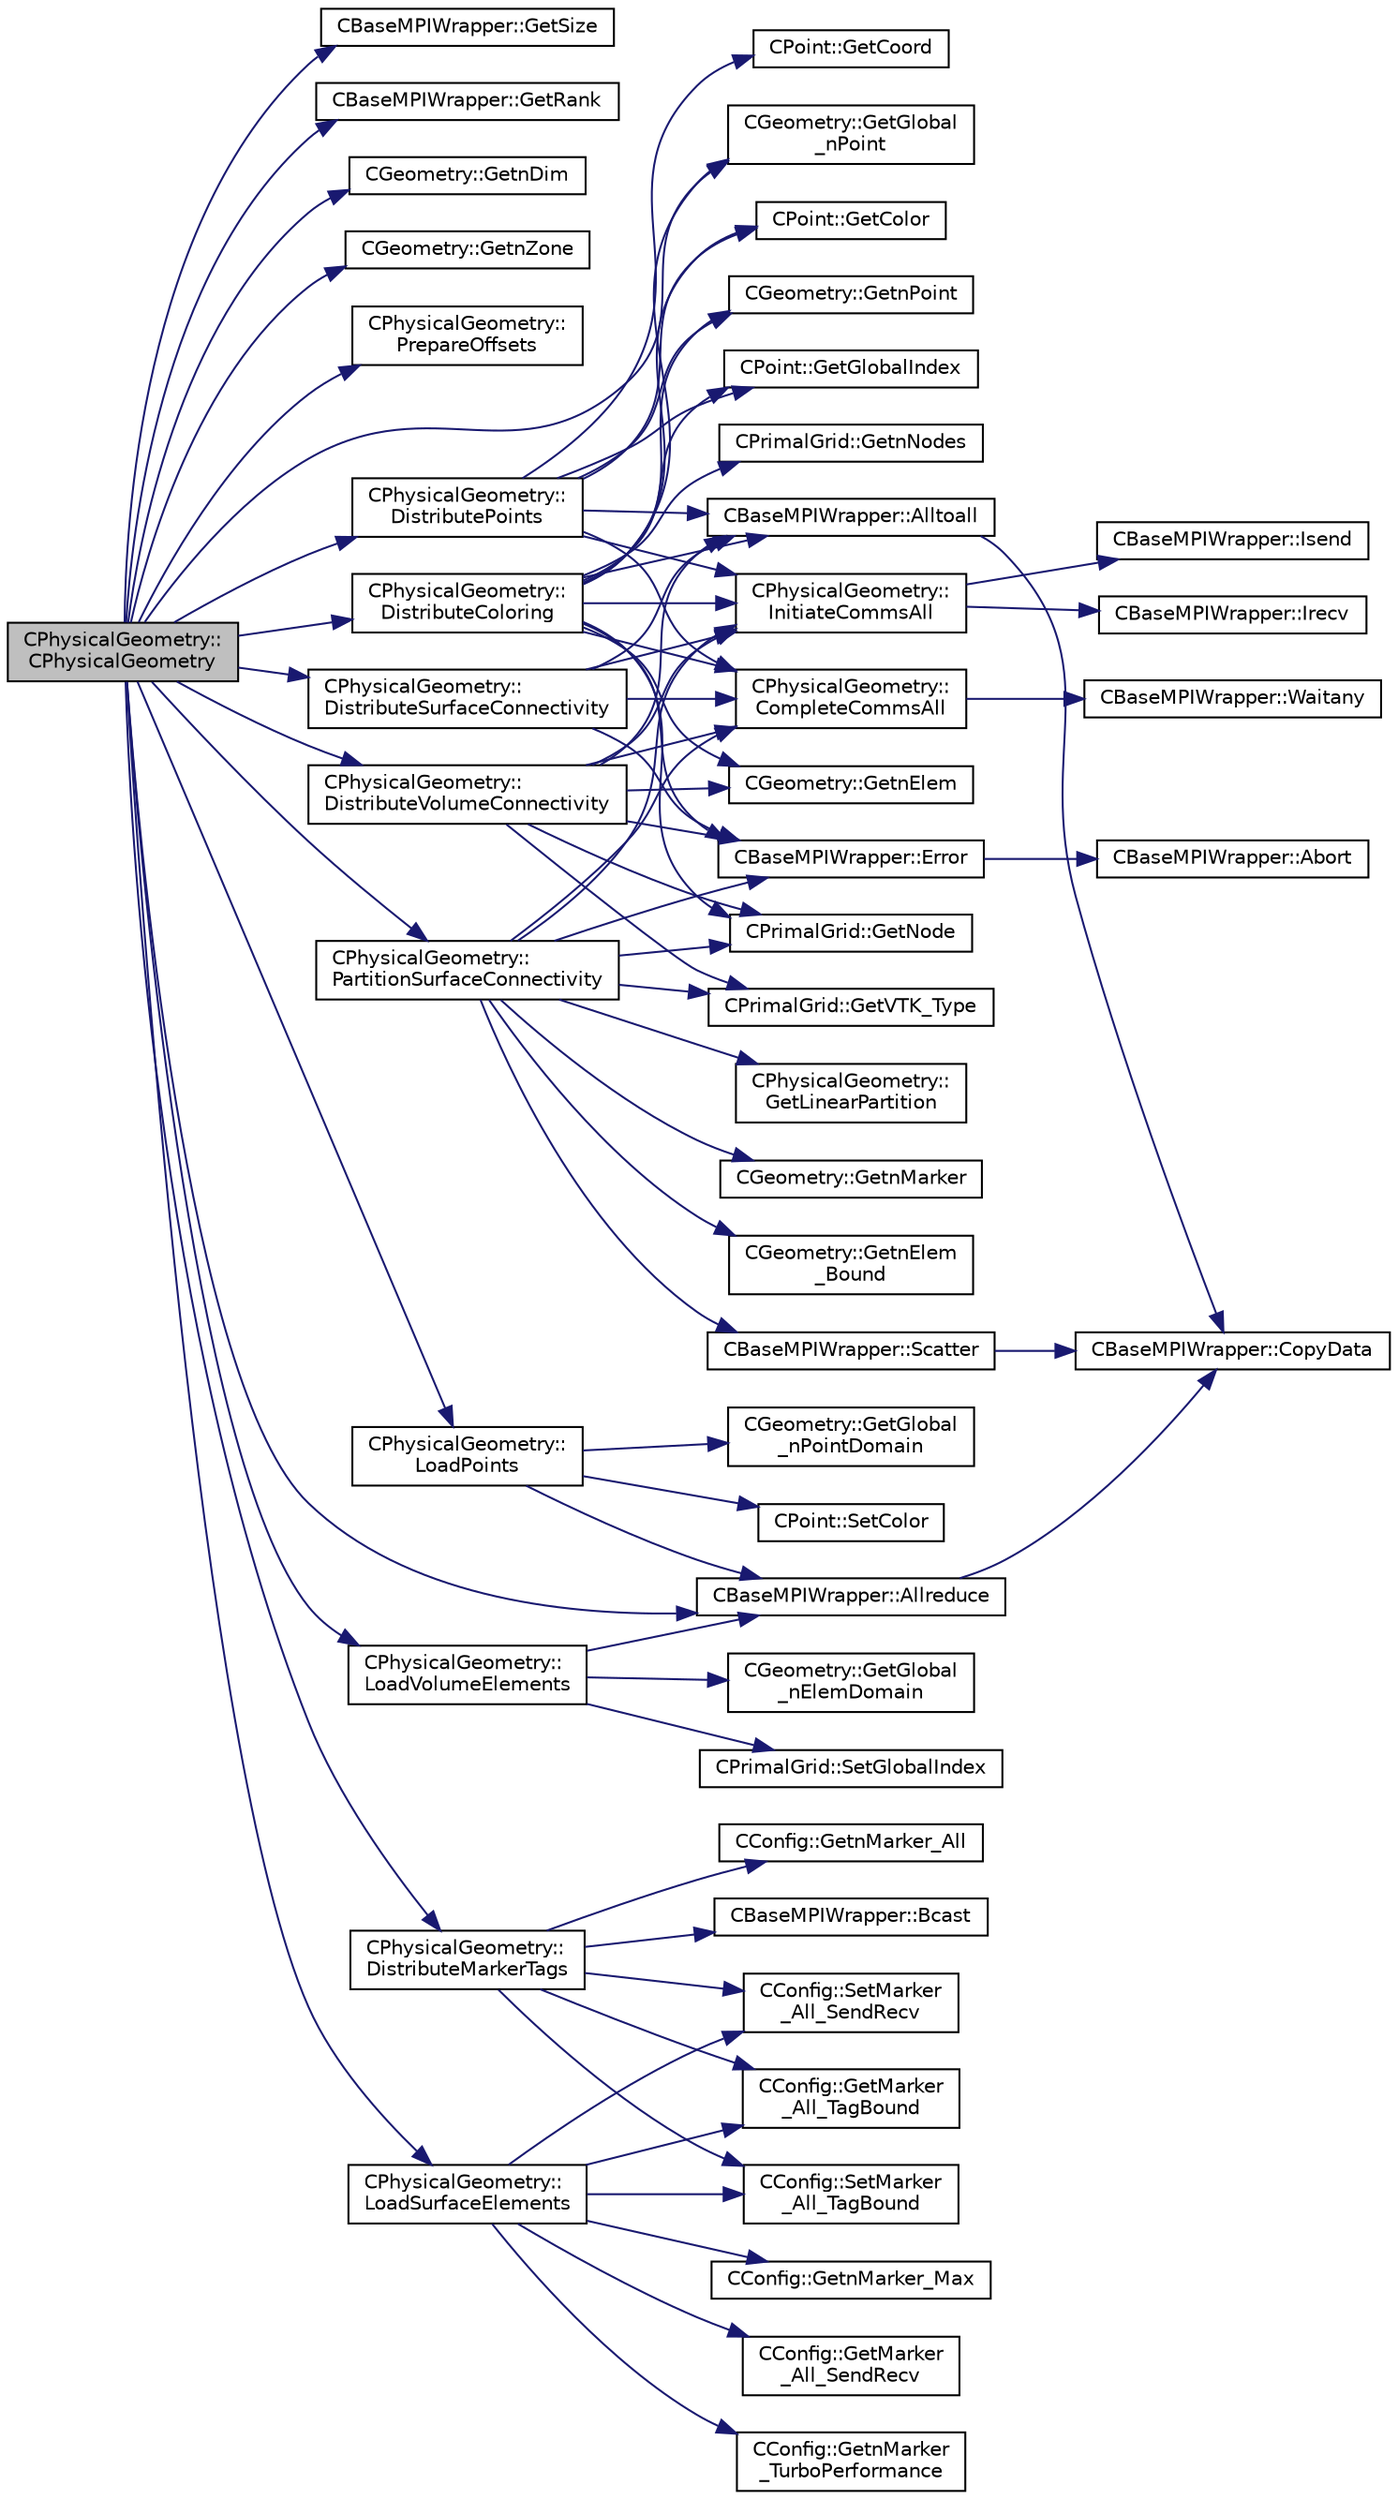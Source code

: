 digraph "CPhysicalGeometry::CPhysicalGeometry"
{
  edge [fontname="Helvetica",fontsize="10",labelfontname="Helvetica",labelfontsize="10"];
  node [fontname="Helvetica",fontsize="10",shape=record];
  rankdir="LR";
  Node97 [label="CPhysicalGeometry::\lCPhysicalGeometry",height=0.2,width=0.4,color="black", fillcolor="grey75", style="filled", fontcolor="black"];
  Node97 -> Node98 [color="midnightblue",fontsize="10",style="solid",fontname="Helvetica"];
  Node98 [label="CBaseMPIWrapper::GetSize",height=0.2,width=0.4,color="black", fillcolor="white", style="filled",URL="$class_c_base_m_p_i_wrapper.html#a1e80850252f6e4bfc8cd5275d6e3a615"];
  Node97 -> Node99 [color="midnightblue",fontsize="10",style="solid",fontname="Helvetica"];
  Node99 [label="CBaseMPIWrapper::GetRank",height=0.2,width=0.4,color="black", fillcolor="white", style="filled",URL="$class_c_base_m_p_i_wrapper.html#a801c6612161d6960c5cf25435f244101"];
  Node97 -> Node100 [color="midnightblue",fontsize="10",style="solid",fontname="Helvetica"];
  Node100 [label="CGeometry::GetnDim",height=0.2,width=0.4,color="black", fillcolor="white", style="filled",URL="$class_c_geometry.html#a2af01006c0c4f74ba089582f1a3587fe",tooltip="Get number of coordinates. "];
  Node97 -> Node101 [color="midnightblue",fontsize="10",style="solid",fontname="Helvetica"];
  Node101 [label="CGeometry::GetnZone",height=0.2,width=0.4,color="black", fillcolor="white", style="filled",URL="$class_c_geometry.html#a9c19673865bedc65b6f3a27ba7b81967",tooltip="Get number of zones. "];
  Node97 -> Node102 [color="midnightblue",fontsize="10",style="solid",fontname="Helvetica"];
  Node102 [label="CPhysicalGeometry::\lPrepareOffsets",height=0.2,width=0.4,color="black", fillcolor="white", style="filled",URL="$class_c_physical_geometry.html#a7b533d7040deb63e8d8498cb2867e84c",tooltip="Routine to compute the initial linear partitioning offset counts and store in persistent data structu..."];
  Node97 -> Node103 [color="midnightblue",fontsize="10",style="solid",fontname="Helvetica"];
  Node103 [label="CGeometry::GetGlobal\l_nPoint",height=0.2,width=0.4,color="black", fillcolor="white", style="filled",URL="$class_c_geometry.html#ab4e274c4bdfb54692d35393d2d312409",tooltip="A virtual member. "];
  Node97 -> Node104 [color="midnightblue",fontsize="10",style="solid",fontname="Helvetica"];
  Node104 [label="CPhysicalGeometry::\lDistributeColoring",height=0.2,width=0.4,color="black", fillcolor="white", style="filled",URL="$class_c_physical_geometry.html#a62179e920f6a9f5e5f9e687ca41c4a63",tooltip="Distributes the coloring from ParMETIS so that each rank has complete information about the local gri..."];
  Node104 -> Node103 [color="midnightblue",fontsize="10",style="solid",fontname="Helvetica"];
  Node104 -> Node105 [color="midnightblue",fontsize="10",style="solid",fontname="Helvetica"];
  Node105 [label="CGeometry::GetnElem",height=0.2,width=0.4,color="black", fillcolor="white", style="filled",URL="$class_c_geometry.html#a4ae48ec038df1f5ee7c1daadabea5e99",tooltip="Get number of elements. "];
  Node104 -> Node106 [color="midnightblue",fontsize="10",style="solid",fontname="Helvetica"];
  Node106 [label="CPrimalGrid::GetnNodes",height=0.2,width=0.4,color="black", fillcolor="white", style="filled",URL="$class_c_primal_grid.html#a0efbf2f8391d5177d92bd850016a3783",tooltip="A pure virtual member. "];
  Node104 -> Node107 [color="midnightblue",fontsize="10",style="solid",fontname="Helvetica"];
  Node107 [label="CPrimalGrid::GetNode",height=0.2,width=0.4,color="black", fillcolor="white", style="filled",URL="$class_c_primal_grid.html#a4fc7b6b6ac5025325c7e68fb56fbeef8",tooltip="A pure virtual member. "];
  Node104 -> Node108 [color="midnightblue",fontsize="10",style="solid",fontname="Helvetica"];
  Node108 [label="CGeometry::GetnPoint",height=0.2,width=0.4,color="black", fillcolor="white", style="filled",URL="$class_c_geometry.html#aa68b666b38f4d2c7021736ae86940f44",tooltip="Get number of points. "];
  Node104 -> Node109 [color="midnightblue",fontsize="10",style="solid",fontname="Helvetica"];
  Node109 [label="CBaseMPIWrapper::Error",height=0.2,width=0.4,color="black", fillcolor="white", style="filled",URL="$class_c_base_m_p_i_wrapper.html#a04457c47629bda56704e6a8804833eeb"];
  Node109 -> Node110 [color="midnightblue",fontsize="10",style="solid",fontname="Helvetica"];
  Node110 [label="CBaseMPIWrapper::Abort",height=0.2,width=0.4,color="black", fillcolor="white", style="filled",URL="$class_c_base_m_p_i_wrapper.html#a21ef5681e2acb532d345e9bab173ef07"];
  Node104 -> Node111 [color="midnightblue",fontsize="10",style="solid",fontname="Helvetica"];
  Node111 [label="CPoint::GetGlobalIndex",height=0.2,width=0.4,color="black", fillcolor="white", style="filled",URL="$class_c_point.html#ab546170a5a03ef210a75fc5531910050",tooltip="Get the global index in a parallel computation. "];
  Node104 -> Node112 [color="midnightblue",fontsize="10",style="solid",fontname="Helvetica"];
  Node112 [label="CBaseMPIWrapper::Alltoall",height=0.2,width=0.4,color="black", fillcolor="white", style="filled",URL="$class_c_base_m_p_i_wrapper.html#a86496abf1db8449b17501e14111f3371"];
  Node112 -> Node113 [color="midnightblue",fontsize="10",style="solid",fontname="Helvetica"];
  Node113 [label="CBaseMPIWrapper::CopyData",height=0.2,width=0.4,color="black", fillcolor="white", style="filled",URL="$class_c_base_m_p_i_wrapper.html#a4725cc1dd65b161b483e812a538a5e36"];
  Node104 -> Node114 [color="midnightblue",fontsize="10",style="solid",fontname="Helvetica"];
  Node114 [label="CPoint::GetColor",height=0.2,width=0.4,color="black", fillcolor="white", style="filled",URL="$class_c_point.html#aa920a5903f9de7e69cd823310f4ce62a",tooltip="Get the color of a point, the color indicates to which subdomain the point belong to..."];
  Node104 -> Node115 [color="midnightblue",fontsize="10",style="solid",fontname="Helvetica"];
  Node115 [label="CPhysicalGeometry::\lInitiateCommsAll",height=0.2,width=0.4,color="black", fillcolor="white", style="filled",URL="$class_c_physical_geometry.html#af14657436bea293f70e5543b34e9da2b",tooltip="Routine to launch non-blocking sends and recvs amongst all processors. "];
  Node115 -> Node116 [color="midnightblue",fontsize="10",style="solid",fontname="Helvetica"];
  Node116 [label="CBaseMPIWrapper::Irecv",height=0.2,width=0.4,color="black", fillcolor="white", style="filled",URL="$class_c_base_m_p_i_wrapper.html#ae41565b441aee76e1b48eb03e5ac86dd"];
  Node115 -> Node117 [color="midnightblue",fontsize="10",style="solid",fontname="Helvetica"];
  Node117 [label="CBaseMPIWrapper::Isend",height=0.2,width=0.4,color="black", fillcolor="white", style="filled",URL="$class_c_base_m_p_i_wrapper.html#a43a415ec11a029ade218eaf8c807a817"];
  Node104 -> Node118 [color="midnightblue",fontsize="10",style="solid",fontname="Helvetica"];
  Node118 [label="CPhysicalGeometry::\lCompleteCommsAll",height=0.2,width=0.4,color="black", fillcolor="white", style="filled",URL="$class_c_physical_geometry.html#af4280607f8bcb8feaff6daba48a9e686",tooltip="Routine to complete the set of non-blocking communications launched with InitiateComms() with MPI_Wai..."];
  Node118 -> Node119 [color="midnightblue",fontsize="10",style="solid",fontname="Helvetica"];
  Node119 [label="CBaseMPIWrapper::Waitany",height=0.2,width=0.4,color="black", fillcolor="white", style="filled",URL="$class_c_base_m_p_i_wrapper.html#ade364e6661c9eec2070a2448dbb5750b"];
  Node97 -> Node120 [color="midnightblue",fontsize="10",style="solid",fontname="Helvetica"];
  Node120 [label="CPhysicalGeometry::\lDistributePoints",height=0.2,width=0.4,color="black", fillcolor="white", style="filled",URL="$class_c_physical_geometry.html#a1657020a6334a6be8770a8d3b3fccbad",tooltip="Distribute the grid points, including ghost points, across all ranks based on a ParMETIS coloring..."];
  Node120 -> Node108 [color="midnightblue",fontsize="10",style="solid",fontname="Helvetica"];
  Node120 -> Node112 [color="midnightblue",fontsize="10",style="solid",fontname="Helvetica"];
  Node120 -> Node111 [color="midnightblue",fontsize="10",style="solid",fontname="Helvetica"];
  Node120 -> Node114 [color="midnightblue",fontsize="10",style="solid",fontname="Helvetica"];
  Node120 -> Node121 [color="midnightblue",fontsize="10",style="solid",fontname="Helvetica"];
  Node121 [label="CPoint::GetCoord",height=0.2,width=0.4,color="black", fillcolor="white", style="filled",URL="$class_c_point.html#a95fe081d22e96e190cb3edcbf0d6525f",tooltip="Get the coordinates dor the control volume. "];
  Node120 -> Node115 [color="midnightblue",fontsize="10",style="solid",fontname="Helvetica"];
  Node120 -> Node118 [color="midnightblue",fontsize="10",style="solid",fontname="Helvetica"];
  Node97 -> Node122 [color="midnightblue",fontsize="10",style="solid",fontname="Helvetica"];
  Node122 [label="CPhysicalGeometry::\lDistributeVolumeConnectivity",height=0.2,width=0.4,color="black", fillcolor="white", style="filled",URL="$class_c_physical_geometry.html#a6bfe516633384c6a52fc2ac0a570217f",tooltip="Distribute the connectivity for a single volume element type across all ranks based on a ParMETIS col..."];
  Node122 -> Node109 [color="midnightblue",fontsize="10",style="solid",fontname="Helvetica"];
  Node122 -> Node105 [color="midnightblue",fontsize="10",style="solid",fontname="Helvetica"];
  Node122 -> Node123 [color="midnightblue",fontsize="10",style="solid",fontname="Helvetica"];
  Node123 [label="CPrimalGrid::GetVTK_Type",height=0.2,width=0.4,color="black", fillcolor="white", style="filled",URL="$class_c_primal_grid.html#adb676897e7cf4a83ceb83065e7c6a04f",tooltip="A pure virtual member. "];
  Node122 -> Node107 [color="midnightblue",fontsize="10",style="solid",fontname="Helvetica"];
  Node122 -> Node112 [color="midnightblue",fontsize="10",style="solid",fontname="Helvetica"];
  Node122 -> Node115 [color="midnightblue",fontsize="10",style="solid",fontname="Helvetica"];
  Node122 -> Node118 [color="midnightblue",fontsize="10",style="solid",fontname="Helvetica"];
  Node97 -> Node124 [color="midnightblue",fontsize="10",style="solid",fontname="Helvetica"];
  Node124 [label="CPhysicalGeometry::\lDistributeMarkerTags",height=0.2,width=0.4,color="black", fillcolor="white", style="filled",URL="$class_c_physical_geometry.html#a53c554e57be8227097d529b75cc9dc49",tooltip="Broadcast the marker tags for all boundaries from the master rank to all other ranks. "];
  Node124 -> Node125 [color="midnightblue",fontsize="10",style="solid",fontname="Helvetica"];
  Node125 [label="CConfig::GetnMarker_All",height=0.2,width=0.4,color="black", fillcolor="white", style="filled",URL="$class_c_config.html#a300c4884edfc0c2acf395036439004f4",tooltip="Get the total number of boundary markers including send/receive domains. "];
  Node124 -> Node126 [color="midnightblue",fontsize="10",style="solid",fontname="Helvetica"];
  Node126 [label="CBaseMPIWrapper::Bcast",height=0.2,width=0.4,color="black", fillcolor="white", style="filled",URL="$class_c_base_m_p_i_wrapper.html#ae816a2f124ea5ae95337418462514df5"];
  Node124 -> Node127 [color="midnightblue",fontsize="10",style="solid",fontname="Helvetica"];
  Node127 [label="CConfig::GetMarker\l_All_TagBound",height=0.2,width=0.4,color="black", fillcolor="white", style="filled",URL="$class_c_config.html#a967e969a3beb24bb6e57d7036af003be",tooltip="Get the index of the surface defined in the geometry file. "];
  Node124 -> Node128 [color="midnightblue",fontsize="10",style="solid",fontname="Helvetica"];
  Node128 [label="CConfig::SetMarker\l_All_TagBound",height=0.2,width=0.4,color="black", fillcolor="white", style="filled",URL="$class_c_config.html#a3d64a9bbafa5f87e2559f34cc297a9c4",tooltip="Set the value of the index val_index (read from the geometry file) for the marker val_marker..."];
  Node124 -> Node129 [color="midnightblue",fontsize="10",style="solid",fontname="Helvetica"];
  Node129 [label="CConfig::SetMarker\l_All_SendRecv",height=0.2,width=0.4,color="black", fillcolor="white", style="filled",URL="$class_c_config.html#a82bd1f76cf9574ecfc48c44bef277cd5",tooltip="Set if a marker val_marker is going to be sent or receive val_index from another domain. "];
  Node97 -> Node130 [color="midnightblue",fontsize="10",style="solid",fontname="Helvetica"];
  Node130 [label="CPhysicalGeometry::\lPartitionSurfaceConnectivity",height=0.2,width=0.4,color="black", fillcolor="white", style="filled",URL="$class_c_physical_geometry.html#abb92b4ce2bf3bf4448180558a1dee85a",tooltip="Partition the marker connectivity held on the master rank according to a linear partitioning. "];
  Node130 -> Node109 [color="midnightblue",fontsize="10",style="solid",fontname="Helvetica"];
  Node130 -> Node131 [color="midnightblue",fontsize="10",style="solid",fontname="Helvetica"];
  Node131 [label="CGeometry::GetnMarker",height=0.2,width=0.4,color="black", fillcolor="white", style="filled",URL="$class_c_geometry.html#a3c899d1370312702c189a8ee95a63ef7",tooltip="Get number of markers. "];
  Node130 -> Node132 [color="midnightblue",fontsize="10",style="solid",fontname="Helvetica"];
  Node132 [label="CGeometry::GetnElem\l_Bound",height=0.2,width=0.4,color="black", fillcolor="white", style="filled",URL="$class_c_geometry.html#a4b903006a657111168bcfd5ad5ff2a35",tooltip="Get the number of boundary elements. "];
  Node130 -> Node123 [color="midnightblue",fontsize="10",style="solid",fontname="Helvetica"];
  Node130 -> Node107 [color="midnightblue",fontsize="10",style="solid",fontname="Helvetica"];
  Node130 -> Node133 [color="midnightblue",fontsize="10",style="solid",fontname="Helvetica"];
  Node133 [label="CPhysicalGeometry::\lGetLinearPartition",height=0.2,width=0.4,color="black", fillcolor="white", style="filled",URL="$class_c_physical_geometry.html#a38fc16269e09e2c19f09ef1326662cb7",tooltip="Get the processor that owns the global numbering index based on the linear partitioning. "];
  Node130 -> Node134 [color="midnightblue",fontsize="10",style="solid",fontname="Helvetica"];
  Node134 [label="CBaseMPIWrapper::Scatter",height=0.2,width=0.4,color="black", fillcolor="white", style="filled",URL="$class_c_base_m_p_i_wrapper.html#a5f051fa44735aa86ed4bbbbd9428d2ac"];
  Node134 -> Node113 [color="midnightblue",fontsize="10",style="solid",fontname="Helvetica"];
  Node130 -> Node115 [color="midnightblue",fontsize="10",style="solid",fontname="Helvetica"];
  Node130 -> Node118 [color="midnightblue",fontsize="10",style="solid",fontname="Helvetica"];
  Node97 -> Node135 [color="midnightblue",fontsize="10",style="solid",fontname="Helvetica"];
  Node135 [label="CPhysicalGeometry::\lDistributeSurfaceConnectivity",height=0.2,width=0.4,color="black", fillcolor="white", style="filled",URL="$class_c_physical_geometry.html#ab129d8da80848e89b8e97e309f4c1bc0",tooltip="Distribute the connectivity for a single surface element type in all markers across all ranks based o..."];
  Node135 -> Node109 [color="midnightblue",fontsize="10",style="solid",fontname="Helvetica"];
  Node135 -> Node112 [color="midnightblue",fontsize="10",style="solid",fontname="Helvetica"];
  Node135 -> Node115 [color="midnightblue",fontsize="10",style="solid",fontname="Helvetica"];
  Node135 -> Node118 [color="midnightblue",fontsize="10",style="solid",fontname="Helvetica"];
  Node97 -> Node136 [color="midnightblue",fontsize="10",style="solid",fontname="Helvetica"];
  Node136 [label="CBaseMPIWrapper::Allreduce",height=0.2,width=0.4,color="black", fillcolor="white", style="filled",URL="$class_c_base_m_p_i_wrapper.html#a637b6fd917a8ca91ce748ba88e0d66b6"];
  Node136 -> Node113 [color="midnightblue",fontsize="10",style="solid",fontname="Helvetica"];
  Node97 -> Node137 [color="midnightblue",fontsize="10",style="solid",fontname="Helvetica"];
  Node137 [label="CPhysicalGeometry::\lLoadPoints",height=0.2,width=0.4,color="black", fillcolor="white", style="filled",URL="$class_c_physical_geometry.html#af0b666209dbd671fdaf3104cbcda5445",tooltip="Load the local grid points after partitioning (owned and ghost) into the geometry class objects..."];
  Node137 -> Node138 [color="midnightblue",fontsize="10",style="solid",fontname="Helvetica"];
  Node138 [label="CGeometry::GetGlobal\l_nPointDomain",height=0.2,width=0.4,color="black", fillcolor="white", style="filled",URL="$class_c_geometry.html#a22f1fbc70d2133f1d1924cc7b56caee9",tooltip="A virtual member. "];
  Node137 -> Node139 [color="midnightblue",fontsize="10",style="solid",fontname="Helvetica"];
  Node139 [label="CPoint::SetColor",height=0.2,width=0.4,color="black", fillcolor="white", style="filled",URL="$class_c_point.html#a41da0d2a12b8a9ff974fb389d05a79e0",tooltip="Set a color to the point that comes from the grid partitioning. "];
  Node137 -> Node136 [color="midnightblue",fontsize="10",style="solid",fontname="Helvetica"];
  Node97 -> Node140 [color="midnightblue",fontsize="10",style="solid",fontname="Helvetica"];
  Node140 [label="CPhysicalGeometry::\lLoadVolumeElements",height=0.2,width=0.4,color="black", fillcolor="white", style="filled",URL="$class_c_physical_geometry.html#a770c1c52d374c64f3cce53471a920b06",tooltip="Load the local volume elements after partitioning (owned and ghost) into the geometry class objects..."];
  Node140 -> Node141 [color="midnightblue",fontsize="10",style="solid",fontname="Helvetica"];
  Node141 [label="CPrimalGrid::SetGlobalIndex",height=0.2,width=0.4,color="black", fillcolor="white", style="filled",URL="$class_c_primal_grid.html#aecfb4701d5097d6316d7fbac53ae3802",tooltip="Set the global index for an element in a parallel computation. "];
  Node140 -> Node136 [color="midnightblue",fontsize="10",style="solid",fontname="Helvetica"];
  Node140 -> Node142 [color="midnightblue",fontsize="10",style="solid",fontname="Helvetica"];
  Node142 [label="CGeometry::GetGlobal\l_nElemDomain",height=0.2,width=0.4,color="black", fillcolor="white", style="filled",URL="$class_c_geometry.html#a5147a23b78a0b45cfb25d76c17ed552d",tooltip="A virtual member. "];
  Node97 -> Node143 [color="midnightblue",fontsize="10",style="solid",fontname="Helvetica"];
  Node143 [label="CPhysicalGeometry::\lLoadSurfaceElements",height=0.2,width=0.4,color="black", fillcolor="white", style="filled",URL="$class_c_physical_geometry.html#ae8bc780573f7358809e4556f75a3f5de",tooltip="Load the local surface elements after partitioning (owned and ghost) into the geometry class objects..."];
  Node143 -> Node144 [color="midnightblue",fontsize="10",style="solid",fontname="Helvetica"];
  Node144 [label="CConfig::GetnMarker_Max",height=0.2,width=0.4,color="black", fillcolor="white", style="filled",URL="$class_c_config.html#aec6c93336a29b85c8e0ce66352852f58",tooltip="Get the total number of boundary markers. "];
  Node143 -> Node127 [color="midnightblue",fontsize="10",style="solid",fontname="Helvetica"];
  Node143 -> Node145 [color="midnightblue",fontsize="10",style="solid",fontname="Helvetica"];
  Node145 [label="CConfig::GetMarker\l_All_SendRecv",height=0.2,width=0.4,color="black", fillcolor="white", style="filled",URL="$class_c_config.html#a778a77ff2b9e1d359eab9b2d2106fa81",tooltip="Get the send-receive information for a marker val_marker. "];
  Node143 -> Node128 [color="midnightblue",fontsize="10",style="solid",fontname="Helvetica"];
  Node143 -> Node129 [color="midnightblue",fontsize="10",style="solid",fontname="Helvetica"];
  Node143 -> Node146 [color="midnightblue",fontsize="10",style="solid",fontname="Helvetica"];
  Node146 [label="CConfig::GetnMarker\l_TurboPerformance",height=0.2,width=0.4,color="black", fillcolor="white", style="filled",URL="$class_c_config.html#a9a665d90306ed49db16ac85e4d7acbb4",tooltip="number Turbomachinery performance option specified from config file. "];
}
